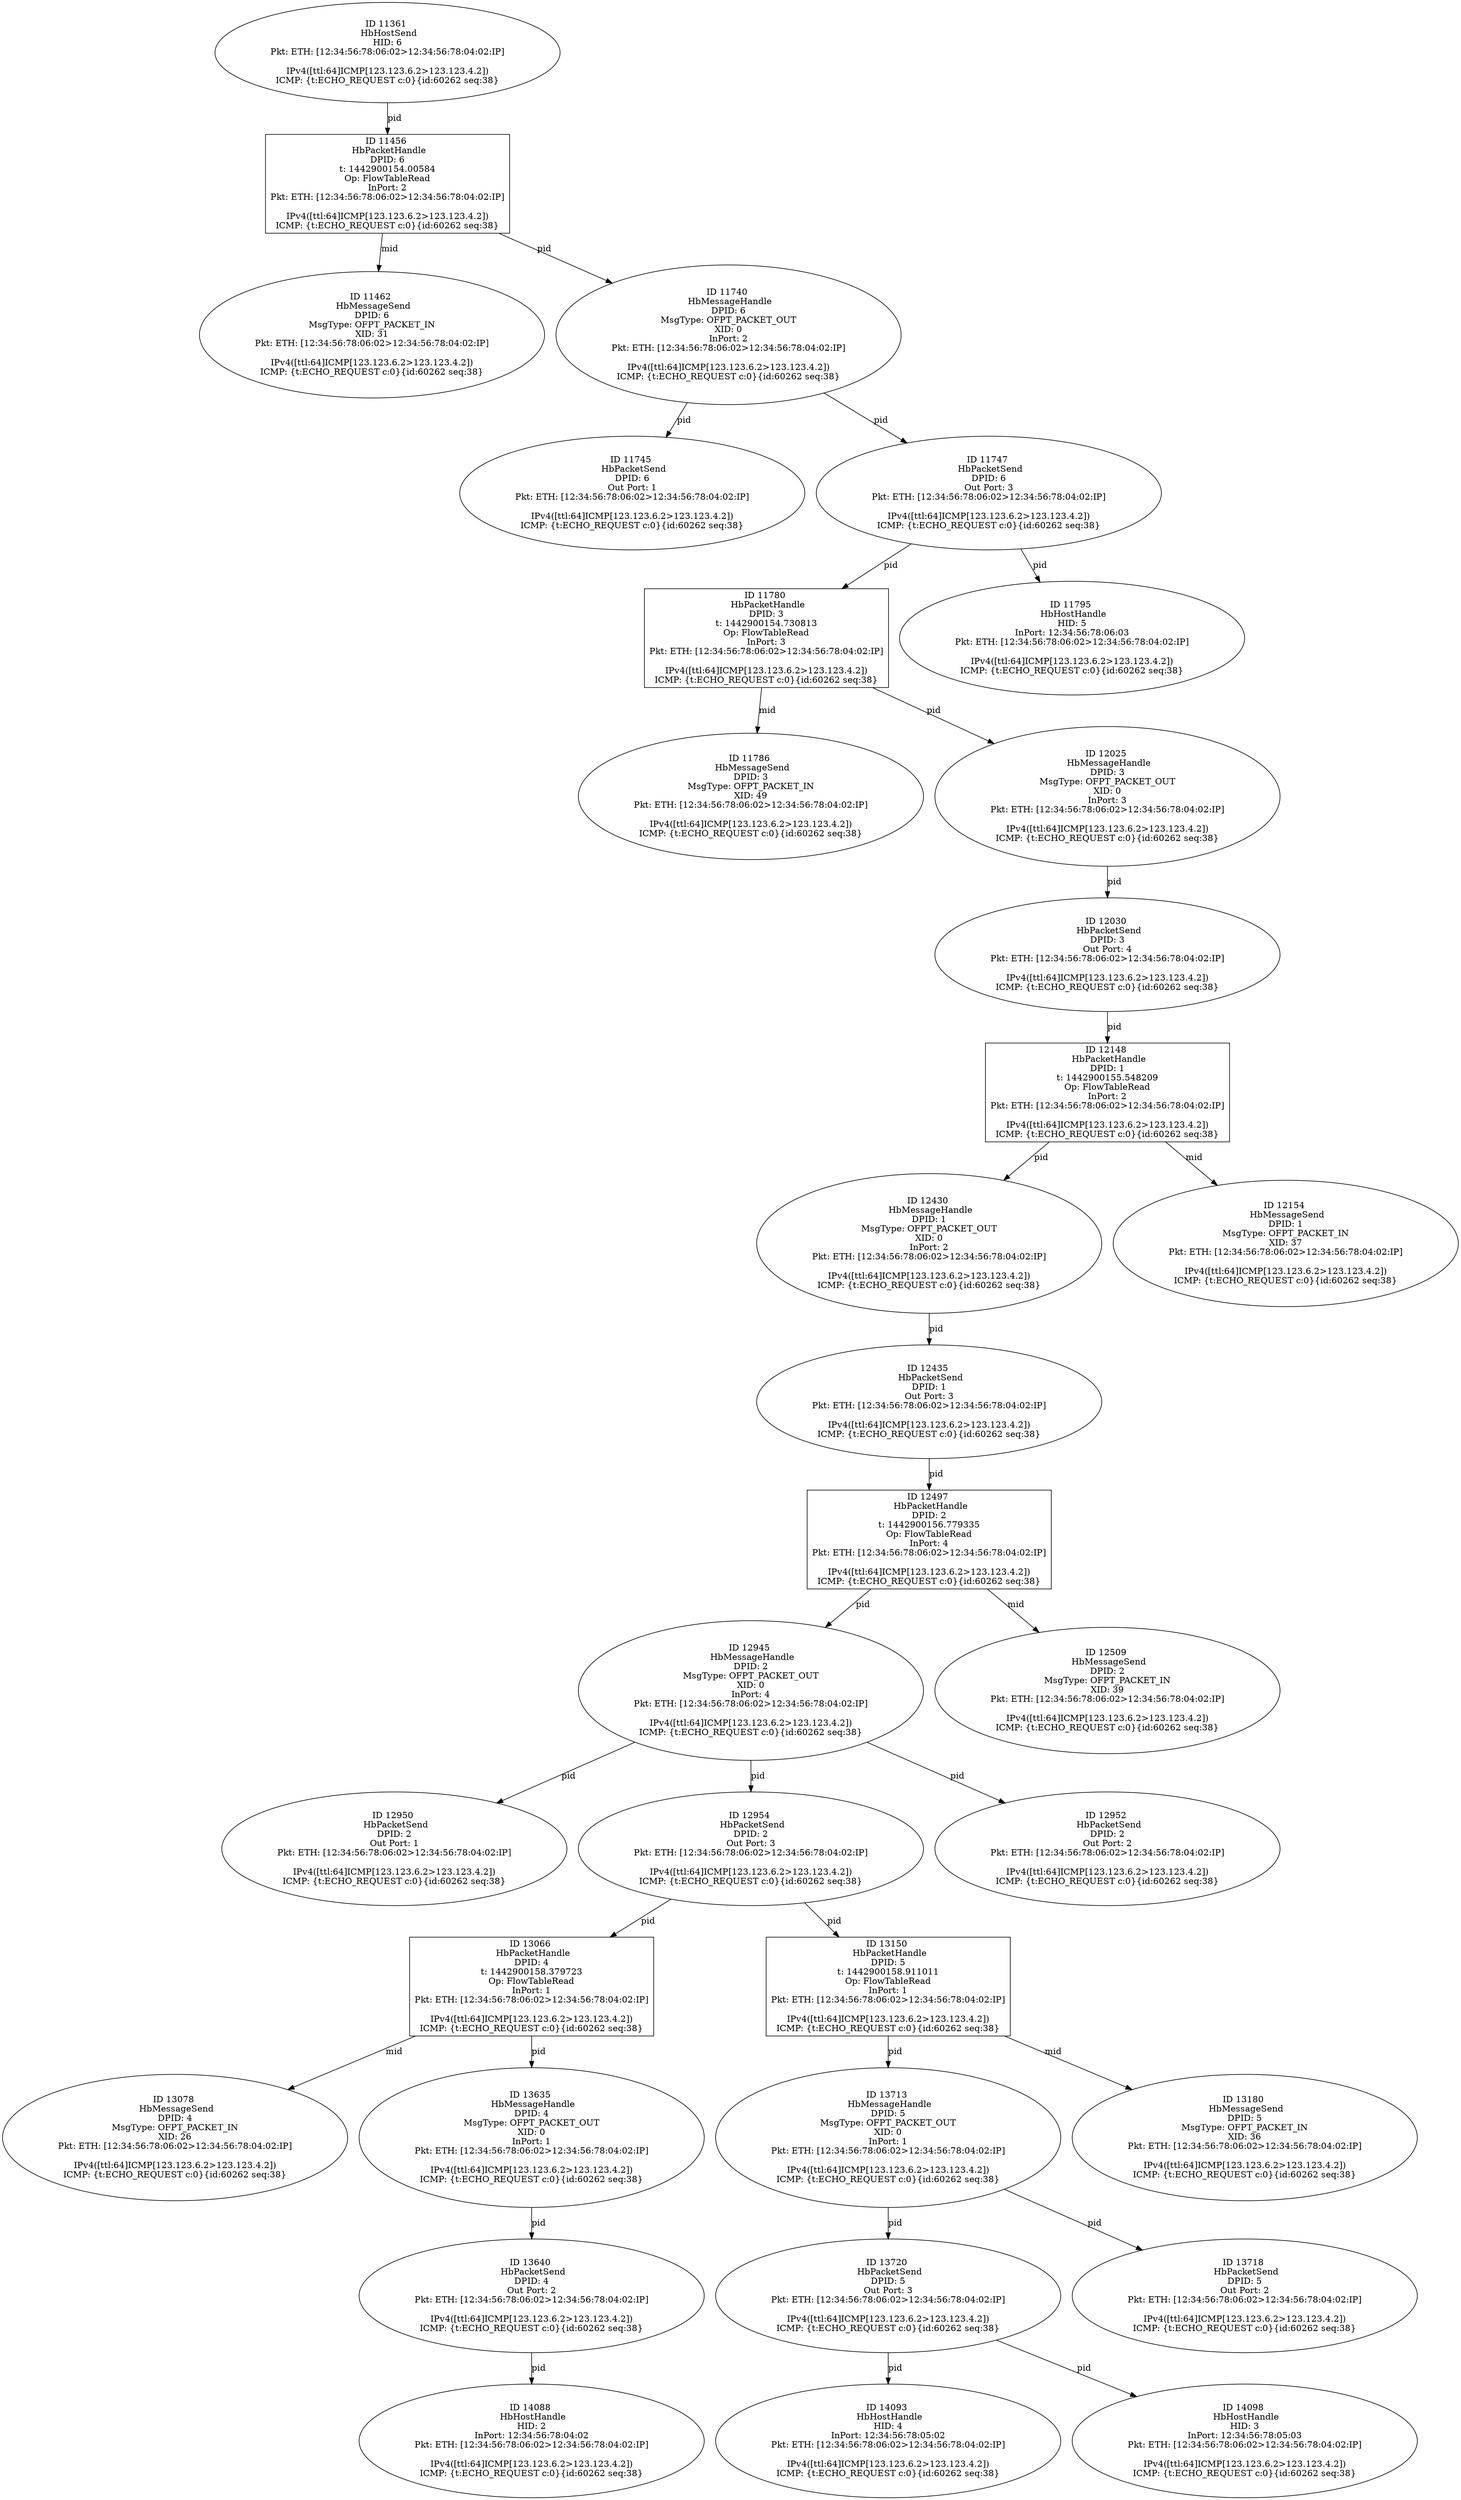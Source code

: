 strict digraph G {
11780 [shape=box, event=<hb_events.HbPacketHandle object at 0x10a5db850>, label="ID 11780 
 HbPacketHandle
DPID: 3
t: 1442900154.730813
Op: FlowTableRead
InPort: 3
Pkt: ETH: [12:34:56:78:06:02>12:34:56:78:04:02:IP]

IPv4([ttl:64]ICMP[123.123.6.2>123.123.4.2])
ICMP: {t:ECHO_REQUEST c:0}{id:60262 seq:38}"];
13078 [shape=oval, event=<hb_events.HbMessageSend object at 0x10acbcc10>, label="ID 13078 
 HbMessageSend
DPID: 4
MsgType: OFPT_PACKET_IN
XID: 26
Pkt: ETH: [12:34:56:78:06:02>12:34:56:78:04:02:IP]

IPv4([ttl:64]ICMP[123.123.6.2>123.123.4.2])
ICMP: {t:ECHO_REQUEST c:0}{id:60262 seq:38}"];
14088 [shape=oval, event=<hb_events.HbHostHandle object at 0x10afe3190>, label="ID 14088 
 HbHostHandle
HID: 2
InPort: 12:34:56:78:04:02
Pkt: ETH: [12:34:56:78:06:02>12:34:56:78:04:02:IP]

IPv4([ttl:64]ICMP[123.123.6.2>123.123.4.2])
ICMP: {t:ECHO_REQUEST c:0}{id:60262 seq:38}"];
13066 [shape=box, event=<hb_events.HbPacketHandle object at 0x10acb8b10>, label="ID 13066 
 HbPacketHandle
DPID: 4
t: 1442900158.379723
Op: FlowTableRead
InPort: 1
Pkt: ETH: [12:34:56:78:06:02>12:34:56:78:04:02:IP]

IPv4([ttl:64]ICMP[123.123.6.2>123.123.4.2])
ICMP: {t:ECHO_REQUEST c:0}{id:60262 seq:38}"];
14093 [shape=oval, event=<hb_events.HbHostHandle object at 0x10afe3610>, label="ID 14093 
 HbHostHandle
HID: 4
InPort: 12:34:56:78:05:02
Pkt: ETH: [12:34:56:78:06:02>12:34:56:78:04:02:IP]

IPv4([ttl:64]ICMP[123.123.6.2>123.123.4.2])
ICMP: {t:ECHO_REQUEST c:0}{id:60262 seq:38}"];
12430 [shape=oval, event=<hb_events.HbMessageHandle object at 0x10a980dd0>, label="ID 12430 
 HbMessageHandle
DPID: 1
MsgType: OFPT_PACKET_OUT
XID: 0
InPort: 2
Pkt: ETH: [12:34:56:78:06:02>12:34:56:78:04:02:IP]

IPv4([ttl:64]ICMP[123.123.6.2>123.123.4.2])
ICMP: {t:ECHO_REQUEST c:0}{id:60262 seq:38}"];
12945 [shape=oval, event=<hb_events.HbMessageHandle object at 0x10ac5c210>, label="ID 12945 
 HbMessageHandle
DPID: 2
MsgType: OFPT_PACKET_OUT
XID: 0
InPort: 4
Pkt: ETH: [12:34:56:78:06:02>12:34:56:78:04:02:IP]

IPv4([ttl:64]ICMP[123.123.6.2>123.123.4.2])
ICMP: {t:ECHO_REQUEST c:0}{id:60262 seq:38}"];
14098 [shape=oval, event=<hb_events.HbHostHandle object at 0x10afe3a90>, label="ID 14098 
 HbHostHandle
HID: 3
InPort: 12:34:56:78:05:03
Pkt: ETH: [12:34:56:78:06:02>12:34:56:78:04:02:IP]

IPv4([ttl:64]ICMP[123.123.6.2>123.123.4.2])
ICMP: {t:ECHO_REQUEST c:0}{id:60262 seq:38}"];
12435 [shape=oval, event=<hb_events.HbPacketSend object at 0x10a984110>, label="ID 12435 
 HbPacketSend
DPID: 1
Out Port: 3
Pkt: ETH: [12:34:56:78:06:02>12:34:56:78:04:02:IP]

IPv4([ttl:64]ICMP[123.123.6.2>123.123.4.2])
ICMP: {t:ECHO_REQUEST c:0}{id:60262 seq:38}"];
12950 [shape=oval, event=<hb_events.HbPacketSend object at 0x10ac5c890>, label="ID 12950 
 HbPacketSend
DPID: 2
Out Port: 1
Pkt: ETH: [12:34:56:78:06:02>12:34:56:78:04:02:IP]

IPv4([ttl:64]ICMP[123.123.6.2>123.123.4.2])
ICMP: {t:ECHO_REQUEST c:0}{id:60262 seq:38}"];
13720 [shape=oval, event=<hb_events.HbPacketSend object at 0x10aefcad0>, label="ID 13720 
 HbPacketSend
DPID: 5
Out Port: 3
Pkt: ETH: [12:34:56:78:06:02>12:34:56:78:04:02:IP]

IPv4([ttl:64]ICMP[123.123.6.2>123.123.4.2])
ICMP: {t:ECHO_REQUEST c:0}{id:60262 seq:38}"];
12954 [shape=oval, event=<hb_events.HbPacketSend object at 0x10ac5cc90>, label="ID 12954 
 HbPacketSend
DPID: 2
Out Port: 3
Pkt: ETH: [12:34:56:78:06:02>12:34:56:78:04:02:IP]

IPv4([ttl:64]ICMP[123.123.6.2>123.123.4.2])
ICMP: {t:ECHO_REQUEST c:0}{id:60262 seq:38}"];
11786 [shape=oval, event=<hb_events.HbMessageSend object at 0x10a5dbf90>, label="ID 11786 
 HbMessageSend
DPID: 3
MsgType: OFPT_PACKET_IN
XID: 49
Pkt: ETH: [12:34:56:78:06:02>12:34:56:78:04:02:IP]

IPv4([ttl:64]ICMP[123.123.6.2>123.123.4.2])
ICMP: {t:ECHO_REQUEST c:0}{id:60262 seq:38}"];
11456 [shape=box, event=<hb_events.HbPacketHandle object at 0x10a40a850>, label="ID 11456 
 HbPacketHandle
DPID: 6
t: 1442900154.00584
Op: FlowTableRead
InPort: 2
Pkt: ETH: [12:34:56:78:06:02>12:34:56:78:04:02:IP]

IPv4([ttl:64]ICMP[123.123.6.2>123.123.4.2])
ICMP: {t:ECHO_REQUEST c:0}{id:60262 seq:38}"];
13635 [shape=oval, event=<hb_events.HbMessageHandle object at 0x10aec8e50>, label="ID 13635 
 HbMessageHandle
DPID: 4
MsgType: OFPT_PACKET_OUT
XID: 0
InPort: 1
Pkt: ETH: [12:34:56:78:06:02>12:34:56:78:04:02:IP]

IPv4([ttl:64]ICMP[123.123.6.2>123.123.4.2])
ICMP: {t:ECHO_REQUEST c:0}{id:60262 seq:38}"];
11462 [shape=oval, event=<hb_events.HbMessageSend object at 0x10a436650>, label="ID 11462 
 HbMessageSend
DPID: 6
MsgType: OFPT_PACKET_IN
XID: 31
Pkt: ETH: [12:34:56:78:06:02>12:34:56:78:04:02:IP]

IPv4([ttl:64]ICMP[123.123.6.2>123.123.4.2])
ICMP: {t:ECHO_REQUEST c:0}{id:60262 seq:38}"];
11361 [shape=oval, event=<hb_events.HbHostSend object at 0x10a3b6e10>, label="ID 11361 
 HbHostSend
HID: 6
Pkt: ETH: [12:34:56:78:06:02>12:34:56:78:04:02:IP]

IPv4([ttl:64]ICMP[123.123.6.2>123.123.4.2])
ICMP: {t:ECHO_REQUEST c:0}{id:60262 seq:38}"];
13640 [shape=oval, event=<hb_events.HbPacketSend object at 0x10aece910>, label="ID 13640 
 HbPacketSend
DPID: 4
Out Port: 2
Pkt: ETH: [12:34:56:78:06:02>12:34:56:78:04:02:IP]

IPv4([ttl:64]ICMP[123.123.6.2>123.123.4.2])
ICMP: {t:ECHO_REQUEST c:0}{id:60262 seq:38}"];
12497 [shape=box, event=<hb_events.HbPacketHandle object at 0x10a9d4f10>, label="ID 12497 
 HbPacketHandle
DPID: 2
t: 1442900156.779335
Op: FlowTableRead
InPort: 4
Pkt: ETH: [12:34:56:78:06:02>12:34:56:78:04:02:IP]

IPv4([ttl:64]ICMP[123.123.6.2>123.123.4.2])
ICMP: {t:ECHO_REQUEST c:0}{id:60262 seq:38}"];
11740 [shape=oval, event=<hb_events.HbMessageHandle object at 0x10a575350>, label="ID 11740 
 HbMessageHandle
DPID: 6
MsgType: OFPT_PACKET_OUT
XID: 0
InPort: 2
Pkt: ETH: [12:34:56:78:06:02>12:34:56:78:04:02:IP]

IPv4([ttl:64]ICMP[123.123.6.2>123.123.4.2])
ICMP: {t:ECHO_REQUEST c:0}{id:60262 seq:38}"];
12509 [shape=oval, event=<hb_events.HbMessageSend object at 0x10a9c68d0>, label="ID 12509 
 HbMessageSend
DPID: 2
MsgType: OFPT_PACKET_IN
XID: 39
Pkt: ETH: [12:34:56:78:06:02>12:34:56:78:04:02:IP]

IPv4([ttl:64]ICMP[123.123.6.2>123.123.4.2])
ICMP: {t:ECHO_REQUEST c:0}{id:60262 seq:38}"];
13150 [shape=box, event=<hb_events.HbPacketHandle object at 0x10acc58d0>, label="ID 13150 
 HbPacketHandle
DPID: 5
t: 1442900158.911011
Op: FlowTableRead
InPort: 1
Pkt: ETH: [12:34:56:78:06:02>12:34:56:78:04:02:IP]

IPv4([ttl:64]ICMP[123.123.6.2>123.123.4.2])
ICMP: {t:ECHO_REQUEST c:0}{id:60262 seq:38}"];
11745 [shape=oval, event=<hb_events.HbPacketSend object at 0x10a59a490>, label="ID 11745 
 HbPacketSend
DPID: 6
Out Port: 1
Pkt: ETH: [12:34:56:78:06:02>12:34:56:78:04:02:IP]

IPv4([ttl:64]ICMP[123.123.6.2>123.123.4.2])
ICMP: {t:ECHO_REQUEST c:0}{id:60262 seq:38}"];
11747 [shape=oval, event=<hb_events.HbPacketSend object at 0x10a59a6d0>, label="ID 11747 
 HbPacketSend
DPID: 6
Out Port: 3
Pkt: ETH: [12:34:56:78:06:02>12:34:56:78:04:02:IP]

IPv4([ttl:64]ICMP[123.123.6.2>123.123.4.2])
ICMP: {t:ECHO_REQUEST c:0}{id:60262 seq:38}"];
13713 [shape=oval, event=<hb_events.HbMessageHandle object at 0x10aefc150>, label="ID 13713 
 HbMessageHandle
DPID: 5
MsgType: OFPT_PACKET_OUT
XID: 0
InPort: 1
Pkt: ETH: [12:34:56:78:06:02>12:34:56:78:04:02:IP]

IPv4([ttl:64]ICMP[123.123.6.2>123.123.4.2])
ICMP: {t:ECHO_REQUEST c:0}{id:60262 seq:38}"];
12952 [shape=oval, event=<hb_events.HbPacketSend object at 0x10ac5cb50>, label="ID 12952 
 HbPacketSend
DPID: 2
Out Port: 2
Pkt: ETH: [12:34:56:78:06:02>12:34:56:78:04:02:IP]

IPv4([ttl:64]ICMP[123.123.6.2>123.123.4.2])
ICMP: {t:ECHO_REQUEST c:0}{id:60262 seq:38}"];
13718 [shape=oval, event=<hb_events.HbPacketSend object at 0x10aefc890>, label="ID 13718 
 HbPacketSend
DPID: 5
Out Port: 2
Pkt: ETH: [12:34:56:78:06:02>12:34:56:78:04:02:IP]

IPv4([ttl:64]ICMP[123.123.6.2>123.123.4.2])
ICMP: {t:ECHO_REQUEST c:0}{id:60262 seq:38}"];
11795 [shape=oval, event=<hb_events.HbHostHandle object at 0x10a5e76d0>, label="ID 11795 
 HbHostHandle
HID: 5
InPort: 12:34:56:78:06:03
Pkt: ETH: [12:34:56:78:06:02>12:34:56:78:04:02:IP]

IPv4([ttl:64]ICMP[123.123.6.2>123.123.4.2])
ICMP: {t:ECHO_REQUEST c:0}{id:60262 seq:38}"];
12148 [shape=box, event=<hb_events.HbPacketHandle object at 0x10a799090>, label="ID 12148 
 HbPacketHandle
DPID: 1
t: 1442900155.548209
Op: FlowTableRead
InPort: 2
Pkt: ETH: [12:34:56:78:06:02>12:34:56:78:04:02:IP]

IPv4([ttl:64]ICMP[123.123.6.2>123.123.4.2])
ICMP: {t:ECHO_REQUEST c:0}{id:60262 seq:38}"];
12025 [shape=oval, event=<hb_events.HbMessageHandle object at 0x10a703690>, label="ID 12025 
 HbMessageHandle
DPID: 3
MsgType: OFPT_PACKET_OUT
XID: 0
InPort: 3
Pkt: ETH: [12:34:56:78:06:02>12:34:56:78:04:02:IP]

IPv4([ttl:64]ICMP[123.123.6.2>123.123.4.2])
ICMP: {t:ECHO_REQUEST c:0}{id:60262 seq:38}"];
12154 [shape=oval, event=<hb_events.HbMessageSend object at 0x10a7b9810>, label="ID 12154 
 HbMessageSend
DPID: 1
MsgType: OFPT_PACKET_IN
XID: 37
Pkt: ETH: [12:34:56:78:06:02>12:34:56:78:04:02:IP]

IPv4([ttl:64]ICMP[123.123.6.2>123.123.4.2])
ICMP: {t:ECHO_REQUEST c:0}{id:60262 seq:38}"];
13180 [shape=oval, event=<hb_events.HbMessageSend object at 0x10ad53a50>, label="ID 13180 
 HbMessageSend
DPID: 5
MsgType: OFPT_PACKET_IN
XID: 36
Pkt: ETH: [12:34:56:78:06:02>12:34:56:78:04:02:IP]

IPv4([ttl:64]ICMP[123.123.6.2>123.123.4.2])
ICMP: {t:ECHO_REQUEST c:0}{id:60262 seq:38}"];
12030 [shape=oval, event=<hb_events.HbPacketSend object at 0x10a707510>, label="ID 12030 
 HbPacketSend
DPID: 3
Out Port: 4
Pkt: ETH: [12:34:56:78:06:02>12:34:56:78:04:02:IP]

IPv4([ttl:64]ICMP[123.123.6.2>123.123.4.2])
ICMP: {t:ECHO_REQUEST c:0}{id:60262 seq:38}"];
11780 -> 12025  [rel=pid, label=pid];
11780 -> 11786  [rel=mid, label=mid];
13066 -> 13635  [rel=pid, label=pid];
13066 -> 13078  [rel=mid, label=mid];
12430 -> 12435  [rel=pid, label=pid];
12945 -> 12952  [rel=pid, label=pid];
12945 -> 12954  [rel=pid, label=pid];
12945 -> 12950  [rel=pid, label=pid];
12435 -> 12497  [rel=pid, label=pid];
13720 -> 14098  [rel=pid, label=pid];
13720 -> 14093  [rel=pid, label=pid];
12954 -> 13066  [rel=pid, label=pid];
12954 -> 13150  [rel=pid, label=pid];
11456 -> 11740  [rel=pid, label=pid];
11456 -> 11462  [rel=mid, label=mid];
13635 -> 13640  [rel=pid, label=pid];
13640 -> 14088  [rel=pid, label=pid];
12497 -> 12945  [rel=pid, label=pid];
12497 -> 12509  [rel=mid, label=mid];
11740 -> 11745  [rel=pid, label=pid];
11740 -> 11747  [rel=pid, label=pid];
13150 -> 13713  [rel=pid, label=pid];
13150 -> 13180  [rel=mid, label=mid];
11361 -> 11456  [rel=pid, label=pid];
11747 -> 11795  [rel=pid, label=pid];
11747 -> 11780  [rel=pid, label=pid];
13713 -> 13720  [rel=pid, label=pid];
13713 -> 13718  [rel=pid, label=pid];
12148 -> 12154  [rel=mid, label=mid];
12148 -> 12430  [rel=pid, label=pid];
12025 -> 12030  [rel=pid, label=pid];
12030 -> 12148  [rel=pid, label=pid];
}
